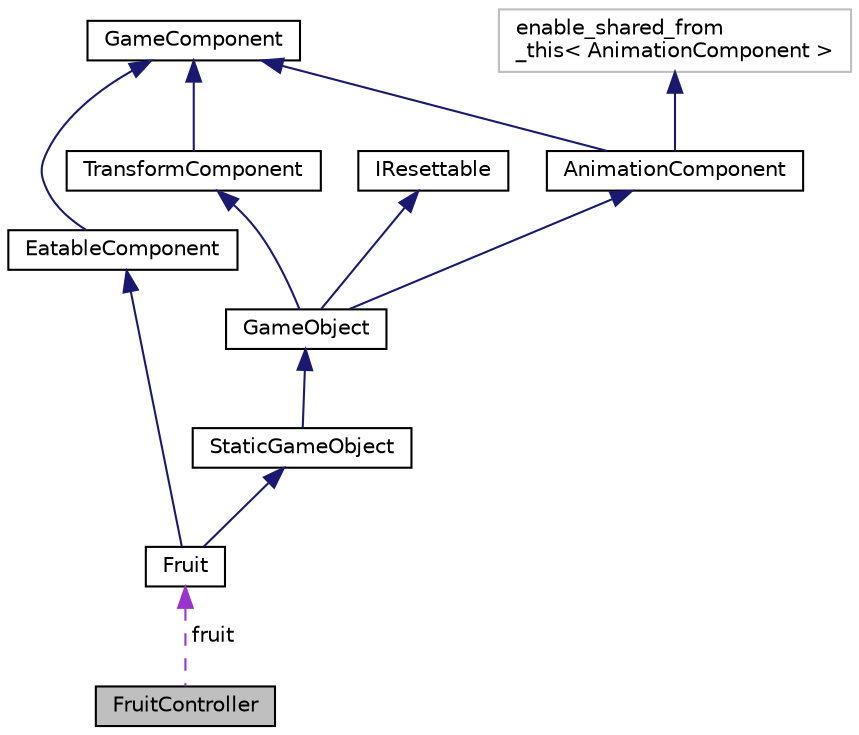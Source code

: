 digraph "FruitController"
{
 // LATEX_PDF_SIZE
  edge [fontname="Helvetica",fontsize="10",labelfontname="Helvetica",labelfontsize="10"];
  node [fontname="Helvetica",fontsize="10",shape=record];
  Node1 [label="FruitController",height=0.2,width=0.4,color="black", fillcolor="grey75", style="filled", fontcolor="black",tooltip="The FruitController class manages the spawn and deletion of the bonus fruit object."];
  Node2 -> Node1 [dir="back",color="darkorchid3",fontsize="10",style="dashed",label=" fruit" ,fontname="Helvetica"];
  Node2 [label="Fruit",height=0.2,width=0.4,color="black", fillcolor="white", style="filled",URL="$classFruit.html",tooltip="The Fruit class."];
  Node3 -> Node2 [dir="back",color="midnightblue",fontsize="10",style="solid",fontname="Helvetica"];
  Node3 [label="StaticGameObject",height=0.2,width=0.4,color="black", fillcolor="white", style="filled",URL="$classStaticGameObject.html",tooltip="Base class for static game objects like dots and fruits."];
  Node4 -> Node3 [dir="back",color="midnightblue",fontsize="10",style="solid",fontname="Helvetica"];
  Node4 [label="GameObject",height=0.2,width=0.4,color="black", fillcolor="white", style="filled",URL="$classGameObject.html",tooltip=" "];
  Node5 -> Node4 [dir="back",color="midnightblue",fontsize="10",style="solid",fontname="Helvetica"];
  Node5 [label="TransformComponent",height=0.2,width=0.4,color="black", fillcolor="white", style="filled",URL="$classTransformComponent.html",tooltip=" "];
  Node6 -> Node5 [dir="back",color="midnightblue",fontsize="10",style="solid",fontname="Helvetica"];
  Node6 [label="GameComponent",height=0.2,width=0.4,color="black", fillcolor="white", style="filled",URL="$classGameComponent.html",tooltip=" "];
  Node7 -> Node4 [dir="back",color="midnightblue",fontsize="10",style="solid",fontname="Helvetica"];
  Node7 [label="AnimationComponent",height=0.2,width=0.4,color="black", fillcolor="white", style="filled",URL="$classAnimationComponent.html",tooltip="The model for the animation component, which is responsible for handling the animation of sprites and..."];
  Node6 -> Node7 [dir="back",color="midnightblue",fontsize="10",style="solid",fontname="Helvetica"];
  Node8 -> Node7 [dir="back",color="midnightblue",fontsize="10",style="solid",fontname="Helvetica"];
  Node8 [label="enable_shared_from\l_this\< AnimationComponent \>",height=0.2,width=0.4,color="grey75", fillcolor="white", style="filled",tooltip=" "];
  Node9 -> Node4 [dir="back",color="midnightblue",fontsize="10",style="solid",fontname="Helvetica"];
  Node9 [label="IResettable",height=0.2,width=0.4,color="black", fillcolor="white", style="filled",URL="$classIResettable.html",tooltip="The IResettable interface, which is implemented by classes that need to be reset when the game is res..."];
  Node10 -> Node2 [dir="back",color="midnightblue",fontsize="10",style="solid",fontname="Helvetica"];
  Node10 [label="EatableComponent",height=0.2,width=0.4,color="black", fillcolor="white", style="filled",URL="$classEatableComponent.html",tooltip=" "];
  Node6 -> Node10 [dir="back",color="midnightblue",fontsize="10",style="solid",fontname="Helvetica"];
}
